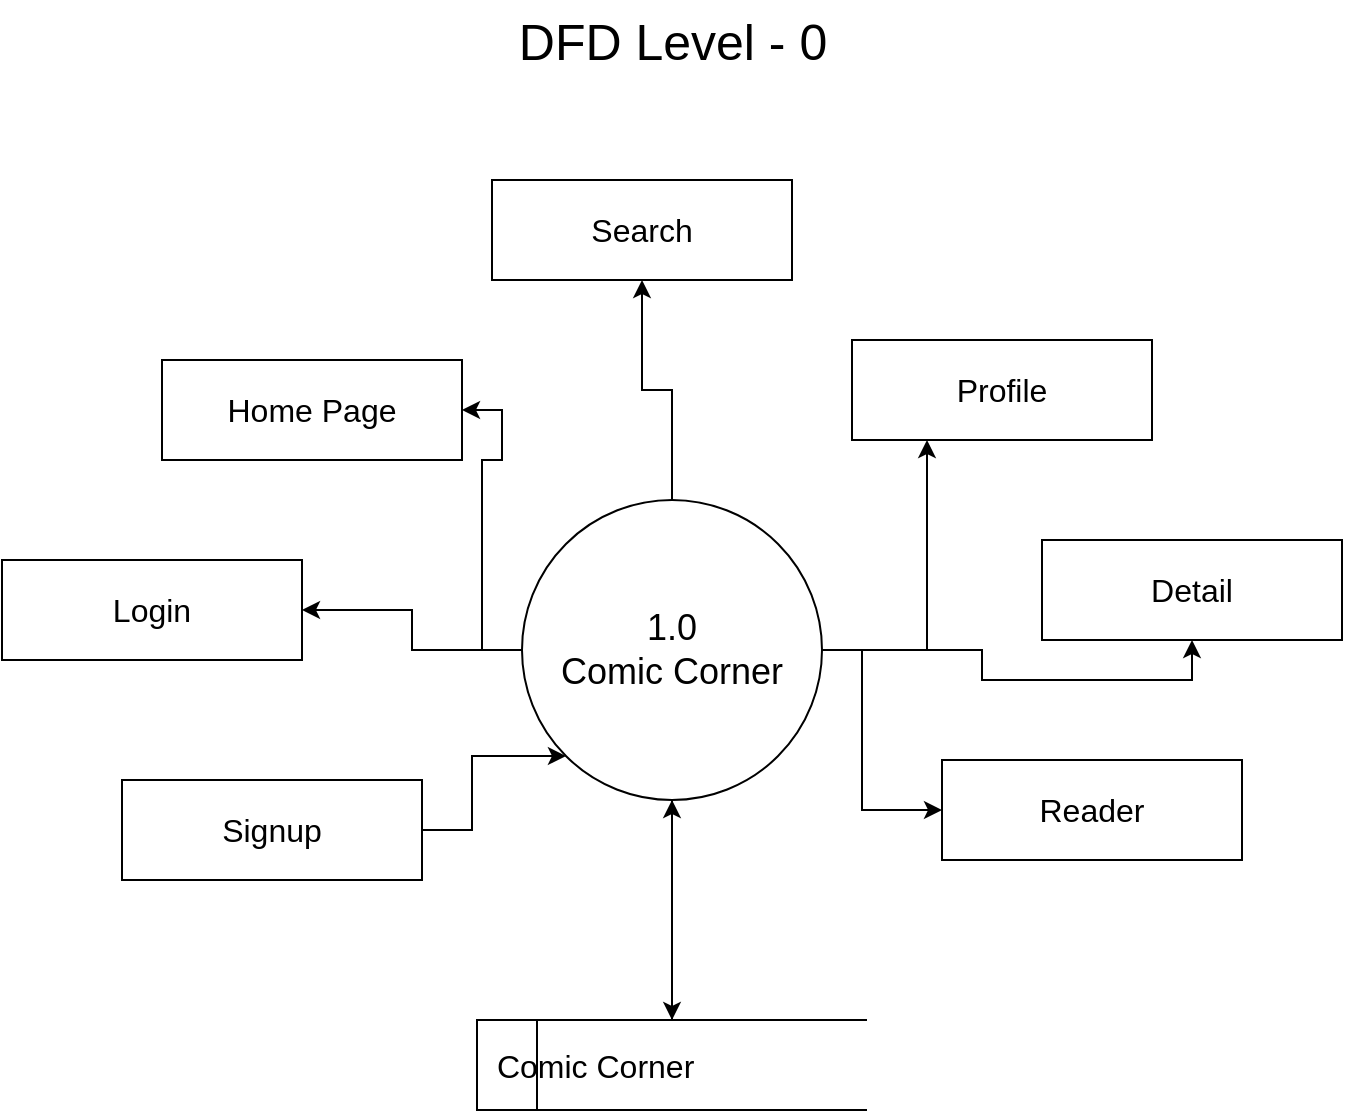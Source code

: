 <mxfile version="21.2.1" type="device">
  <diagram name="Page-1" id="D-hwMGs44oVoZlagsWDS">
    <mxGraphModel dx="1805" dy="1042" grid="1" gridSize="10" guides="1" tooltips="1" connect="1" arrows="1" fold="1" page="1" pageScale="1" pageWidth="850" pageHeight="1100" math="0" shadow="0">
      <root>
        <mxCell id="0" />
        <mxCell id="1" parent="0" />
        <mxCell id="iASh1bnUbtGKw7ROmJj--13" style="edgeStyle=orthogonalEdgeStyle;rounded=0;orthogonalLoop=1;jettySize=auto;html=1;entryX=0.5;entryY=0;entryDx=0;entryDy=0;" edge="1" parent="1" source="iASh1bnUbtGKw7ROmJj--2" target="iASh1bnUbtGKw7ROmJj--3">
          <mxGeometry relative="1" as="geometry" />
        </mxCell>
        <mxCell id="iASh1bnUbtGKw7ROmJj--17" style="edgeStyle=orthogonalEdgeStyle;rounded=0;orthogonalLoop=1;jettySize=auto;html=1;entryX=1;entryY=0.5;entryDx=0;entryDy=0;" edge="1" parent="1" source="iASh1bnUbtGKw7ROmJj--2" target="iASh1bnUbtGKw7ROmJj--10">
          <mxGeometry relative="1" as="geometry" />
        </mxCell>
        <mxCell id="iASh1bnUbtGKw7ROmJj--18" style="edgeStyle=orthogonalEdgeStyle;rounded=0;orthogonalLoop=1;jettySize=auto;html=1;entryX=1;entryY=0.5;entryDx=0;entryDy=0;" edge="1" parent="1" source="iASh1bnUbtGKw7ROmJj--2" target="iASh1bnUbtGKw7ROmJj--5">
          <mxGeometry relative="1" as="geometry" />
        </mxCell>
        <mxCell id="iASh1bnUbtGKw7ROmJj--19" style="edgeStyle=orthogonalEdgeStyle;rounded=0;orthogonalLoop=1;jettySize=auto;html=1;entryX=0.5;entryY=1;entryDx=0;entryDy=0;" edge="1" parent="1" source="iASh1bnUbtGKw7ROmJj--2" target="iASh1bnUbtGKw7ROmJj--6">
          <mxGeometry relative="1" as="geometry" />
        </mxCell>
        <mxCell id="iASh1bnUbtGKw7ROmJj--20" style="edgeStyle=orthogonalEdgeStyle;rounded=0;orthogonalLoop=1;jettySize=auto;html=1;entryX=0.25;entryY=1;entryDx=0;entryDy=0;" edge="1" parent="1" source="iASh1bnUbtGKw7ROmJj--2" target="iASh1bnUbtGKw7ROmJj--7">
          <mxGeometry relative="1" as="geometry" />
        </mxCell>
        <mxCell id="iASh1bnUbtGKw7ROmJj--21" style="edgeStyle=orthogonalEdgeStyle;rounded=0;orthogonalLoop=1;jettySize=auto;html=1;entryX=0.5;entryY=1;entryDx=0;entryDy=0;" edge="1" parent="1" source="iASh1bnUbtGKw7ROmJj--2" target="iASh1bnUbtGKw7ROmJj--8">
          <mxGeometry relative="1" as="geometry">
            <Array as="points">
              <mxPoint x="570" y="405" />
              <mxPoint x="570" y="420" />
              <mxPoint x="675" y="420" />
            </Array>
          </mxGeometry>
        </mxCell>
        <mxCell id="iASh1bnUbtGKw7ROmJj--22" style="edgeStyle=orthogonalEdgeStyle;rounded=0;orthogonalLoop=1;jettySize=auto;html=1;entryX=0;entryY=0.5;entryDx=0;entryDy=0;" edge="1" parent="1" source="iASh1bnUbtGKw7ROmJj--2" target="iASh1bnUbtGKw7ROmJj--9">
          <mxGeometry relative="1" as="geometry">
            <Array as="points">
              <mxPoint x="510" y="405" />
              <mxPoint x="510" y="485" />
            </Array>
          </mxGeometry>
        </mxCell>
        <mxCell id="iASh1bnUbtGKw7ROmJj--2" value="&lt;font style=&quot;font-size: 18px;&quot;&gt;1.0&lt;br&gt;Comic Corner&lt;/font&gt;" style="shape=ellipse;html=1;dashed=0;whiteSpace=wrap;aspect=fixed;perimeter=ellipsePerimeter;" vertex="1" parent="1">
          <mxGeometry x="340" y="330" width="150" height="150" as="geometry" />
        </mxCell>
        <mxCell id="iASh1bnUbtGKw7ROmJj--15" style="edgeStyle=orthogonalEdgeStyle;rounded=0;orthogonalLoop=1;jettySize=auto;html=1;" edge="1" parent="1" source="iASh1bnUbtGKw7ROmJj--3">
          <mxGeometry relative="1" as="geometry">
            <mxPoint x="415" y="480" as="targetPoint" />
          </mxGeometry>
        </mxCell>
        <mxCell id="iASh1bnUbtGKw7ROmJj--3" value="&lt;font style=&quot;font-size: 16px;&quot;&gt;&lt;span style=&quot;white-space: pre;&quot;&gt;	&lt;/span&gt;Comic Corner&lt;/font&gt;" style="html=1;dashed=0;whiteSpace=wrap;shape=mxgraph.dfd.dataStoreID;align=left;spacingLeft=3;points=[[0,0],[0.5,0],[1,0],[0,0.5],[1,0.5],[0,1],[0.5,1],[1,1]];" vertex="1" parent="1">
          <mxGeometry x="317.5" y="590" width="195" height="45" as="geometry" />
        </mxCell>
        <mxCell id="iASh1bnUbtGKw7ROmJj--5" value="&lt;span style=&quot;font-size: 16px;&quot;&gt;Home Page&lt;/span&gt;" style="rounded=0;whiteSpace=wrap;html=1;" vertex="1" parent="1">
          <mxGeometry x="160" y="260" width="150" height="50" as="geometry" />
        </mxCell>
        <mxCell id="iASh1bnUbtGKw7ROmJj--6" value="&lt;span style=&quot;font-size: 16px;&quot;&gt;Search&lt;/span&gt;" style="rounded=0;whiteSpace=wrap;html=1;" vertex="1" parent="1">
          <mxGeometry x="325" y="170" width="150" height="50" as="geometry" />
        </mxCell>
        <mxCell id="iASh1bnUbtGKw7ROmJj--7" value="&lt;span style=&quot;font-size: 16px;&quot;&gt;Profile&lt;/span&gt;" style="rounded=0;whiteSpace=wrap;html=1;" vertex="1" parent="1">
          <mxGeometry x="505" y="250" width="150" height="50" as="geometry" />
        </mxCell>
        <mxCell id="iASh1bnUbtGKw7ROmJj--8" value="&lt;span style=&quot;font-size: 16px;&quot;&gt;Detail&lt;/span&gt;" style="rounded=0;whiteSpace=wrap;html=1;" vertex="1" parent="1">
          <mxGeometry x="600" y="350" width="150" height="50" as="geometry" />
        </mxCell>
        <mxCell id="iASh1bnUbtGKw7ROmJj--9" value="&lt;span style=&quot;font-size: 16px;&quot;&gt;Reader&lt;/span&gt;" style="rounded=0;whiteSpace=wrap;html=1;" vertex="1" parent="1">
          <mxGeometry x="550" y="460" width="150" height="50" as="geometry" />
        </mxCell>
        <mxCell id="iASh1bnUbtGKw7ROmJj--10" value="&lt;span style=&quot;font-size: 16px;&quot;&gt;Login&lt;/span&gt;" style="rounded=0;whiteSpace=wrap;html=1;" vertex="1" parent="1">
          <mxGeometry x="80" y="360" width="150" height="50" as="geometry" />
        </mxCell>
        <mxCell id="iASh1bnUbtGKw7ROmJj--16" style="edgeStyle=orthogonalEdgeStyle;rounded=0;orthogonalLoop=1;jettySize=auto;html=1;entryX=0;entryY=1;entryDx=0;entryDy=0;" edge="1" parent="1" source="iASh1bnUbtGKw7ROmJj--11" target="iASh1bnUbtGKw7ROmJj--2">
          <mxGeometry relative="1" as="geometry" />
        </mxCell>
        <mxCell id="iASh1bnUbtGKw7ROmJj--11" value="&lt;span style=&quot;font-size: 16px;&quot;&gt;Signup&lt;/span&gt;" style="rounded=0;whiteSpace=wrap;html=1;" vertex="1" parent="1">
          <mxGeometry x="140" y="470" width="150" height="50" as="geometry" />
        </mxCell>
        <mxCell id="iASh1bnUbtGKw7ROmJj--12" value="&lt;font style=&quot;font-size: 25px;&quot;&gt;DFD Level - 0&lt;/font&gt;" style="text;html=1;align=center;verticalAlign=middle;resizable=0;points=[];autosize=1;strokeColor=none;fillColor=none;" vertex="1" parent="1">
          <mxGeometry x="325" y="80" width="180" height="40" as="geometry" />
        </mxCell>
      </root>
    </mxGraphModel>
  </diagram>
</mxfile>
